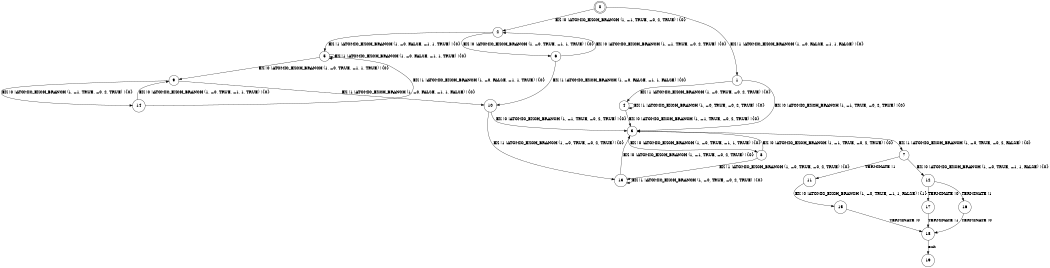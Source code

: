 digraph BCG {
size = "7, 10.5";
center = TRUE;
node [shape = circle];
0 [peripheries = 2];
0 -> 1 [label = "EX !1 !ATOMIC_EXCH_BRANCH (1, +0, FALSE, +1, 1, FALSE) !{0}"];
0 -> 2 [label = "EX !0 !ATOMIC_EXCH_BRANCH (1, +1, TRUE, +0, 2, TRUE) !{0}"];
1 -> 3 [label = "EX !0 !ATOMIC_EXCH_BRANCH (1, +1, TRUE, +0, 2, TRUE) !{0}"];
1 -> 4 [label = "EX !1 !ATOMIC_EXCH_BRANCH (1, +0, TRUE, +0, 2, TRUE) !{0}"];
2 -> 5 [label = "EX !1 !ATOMIC_EXCH_BRANCH (1, +0, FALSE, +1, 1, TRUE) !{0}"];
2 -> 6 [label = "EX !0 !ATOMIC_EXCH_BRANCH (1, +0, TRUE, +1, 1, TRUE) !{0}"];
3 -> 7 [label = "EX !1 !ATOMIC_EXCH_BRANCH (1, +0, TRUE, +0, 2, FALSE) !{0}"];
3 -> 8 [label = "EX !0 !ATOMIC_EXCH_BRANCH (1, +0, TRUE, +1, 1, TRUE) !{0}"];
4 -> 3 [label = "EX !0 !ATOMIC_EXCH_BRANCH (1, +1, TRUE, +0, 2, TRUE) !{0}"];
4 -> 4 [label = "EX !1 !ATOMIC_EXCH_BRANCH (1, +0, TRUE, +0, 2, TRUE) !{0}"];
5 -> 5 [label = "EX !1 !ATOMIC_EXCH_BRANCH (1, +0, FALSE, +1, 1, TRUE) !{0}"];
5 -> 9 [label = "EX !0 !ATOMIC_EXCH_BRANCH (1, +0, TRUE, +1, 1, TRUE) !{0}"];
6 -> 10 [label = "EX !1 !ATOMIC_EXCH_BRANCH (1, +0, FALSE, +1, 1, FALSE) !{0}"];
6 -> 2 [label = "EX !0 !ATOMIC_EXCH_BRANCH (1, +1, TRUE, +0, 2, TRUE) !{0}"];
7 -> 11 [label = "TERMINATE !1"];
7 -> 12 [label = "EX !0 !ATOMIC_EXCH_BRANCH (1, +0, TRUE, +1, 1, FALSE) !{0}"];
8 -> 13 [label = "EX !1 !ATOMIC_EXCH_BRANCH (1, +0, TRUE, +0, 2, TRUE) !{0}"];
8 -> 3 [label = "EX !0 !ATOMIC_EXCH_BRANCH (1, +1, TRUE, +0, 2, TRUE) !{0}"];
9 -> 10 [label = "EX !1 !ATOMIC_EXCH_BRANCH (1, +0, FALSE, +1, 1, FALSE) !{0}"];
9 -> 14 [label = "EX !0 !ATOMIC_EXCH_BRANCH (1, +1, TRUE, +0, 2, TRUE) !{0}"];
10 -> 13 [label = "EX !1 !ATOMIC_EXCH_BRANCH (1, +0, TRUE, +0, 2, TRUE) !{0}"];
10 -> 3 [label = "EX !0 !ATOMIC_EXCH_BRANCH (1, +1, TRUE, +0, 2, TRUE) !{0}"];
11 -> 15 [label = "EX !0 !ATOMIC_EXCH_BRANCH (1, +0, TRUE, +1, 1, FALSE) !{1}"];
12 -> 16 [label = "TERMINATE !1"];
12 -> 17 [label = "TERMINATE !0"];
13 -> 13 [label = "EX !1 !ATOMIC_EXCH_BRANCH (1, +0, TRUE, +0, 2, TRUE) !{0}"];
13 -> 3 [label = "EX !0 !ATOMIC_EXCH_BRANCH (1, +1, TRUE, +0, 2, TRUE) !{0}"];
14 -> 5 [label = "EX !1 !ATOMIC_EXCH_BRANCH (1, +0, FALSE, +1, 1, TRUE) !{0}"];
14 -> 9 [label = "EX !0 !ATOMIC_EXCH_BRANCH (1, +0, TRUE, +1, 1, TRUE) !{0}"];
15 -> 18 [label = "TERMINATE !0"];
16 -> 18 [label = "TERMINATE !0"];
17 -> 18 [label = "TERMINATE !1"];
18 -> 19 [label = "exit"];
}
